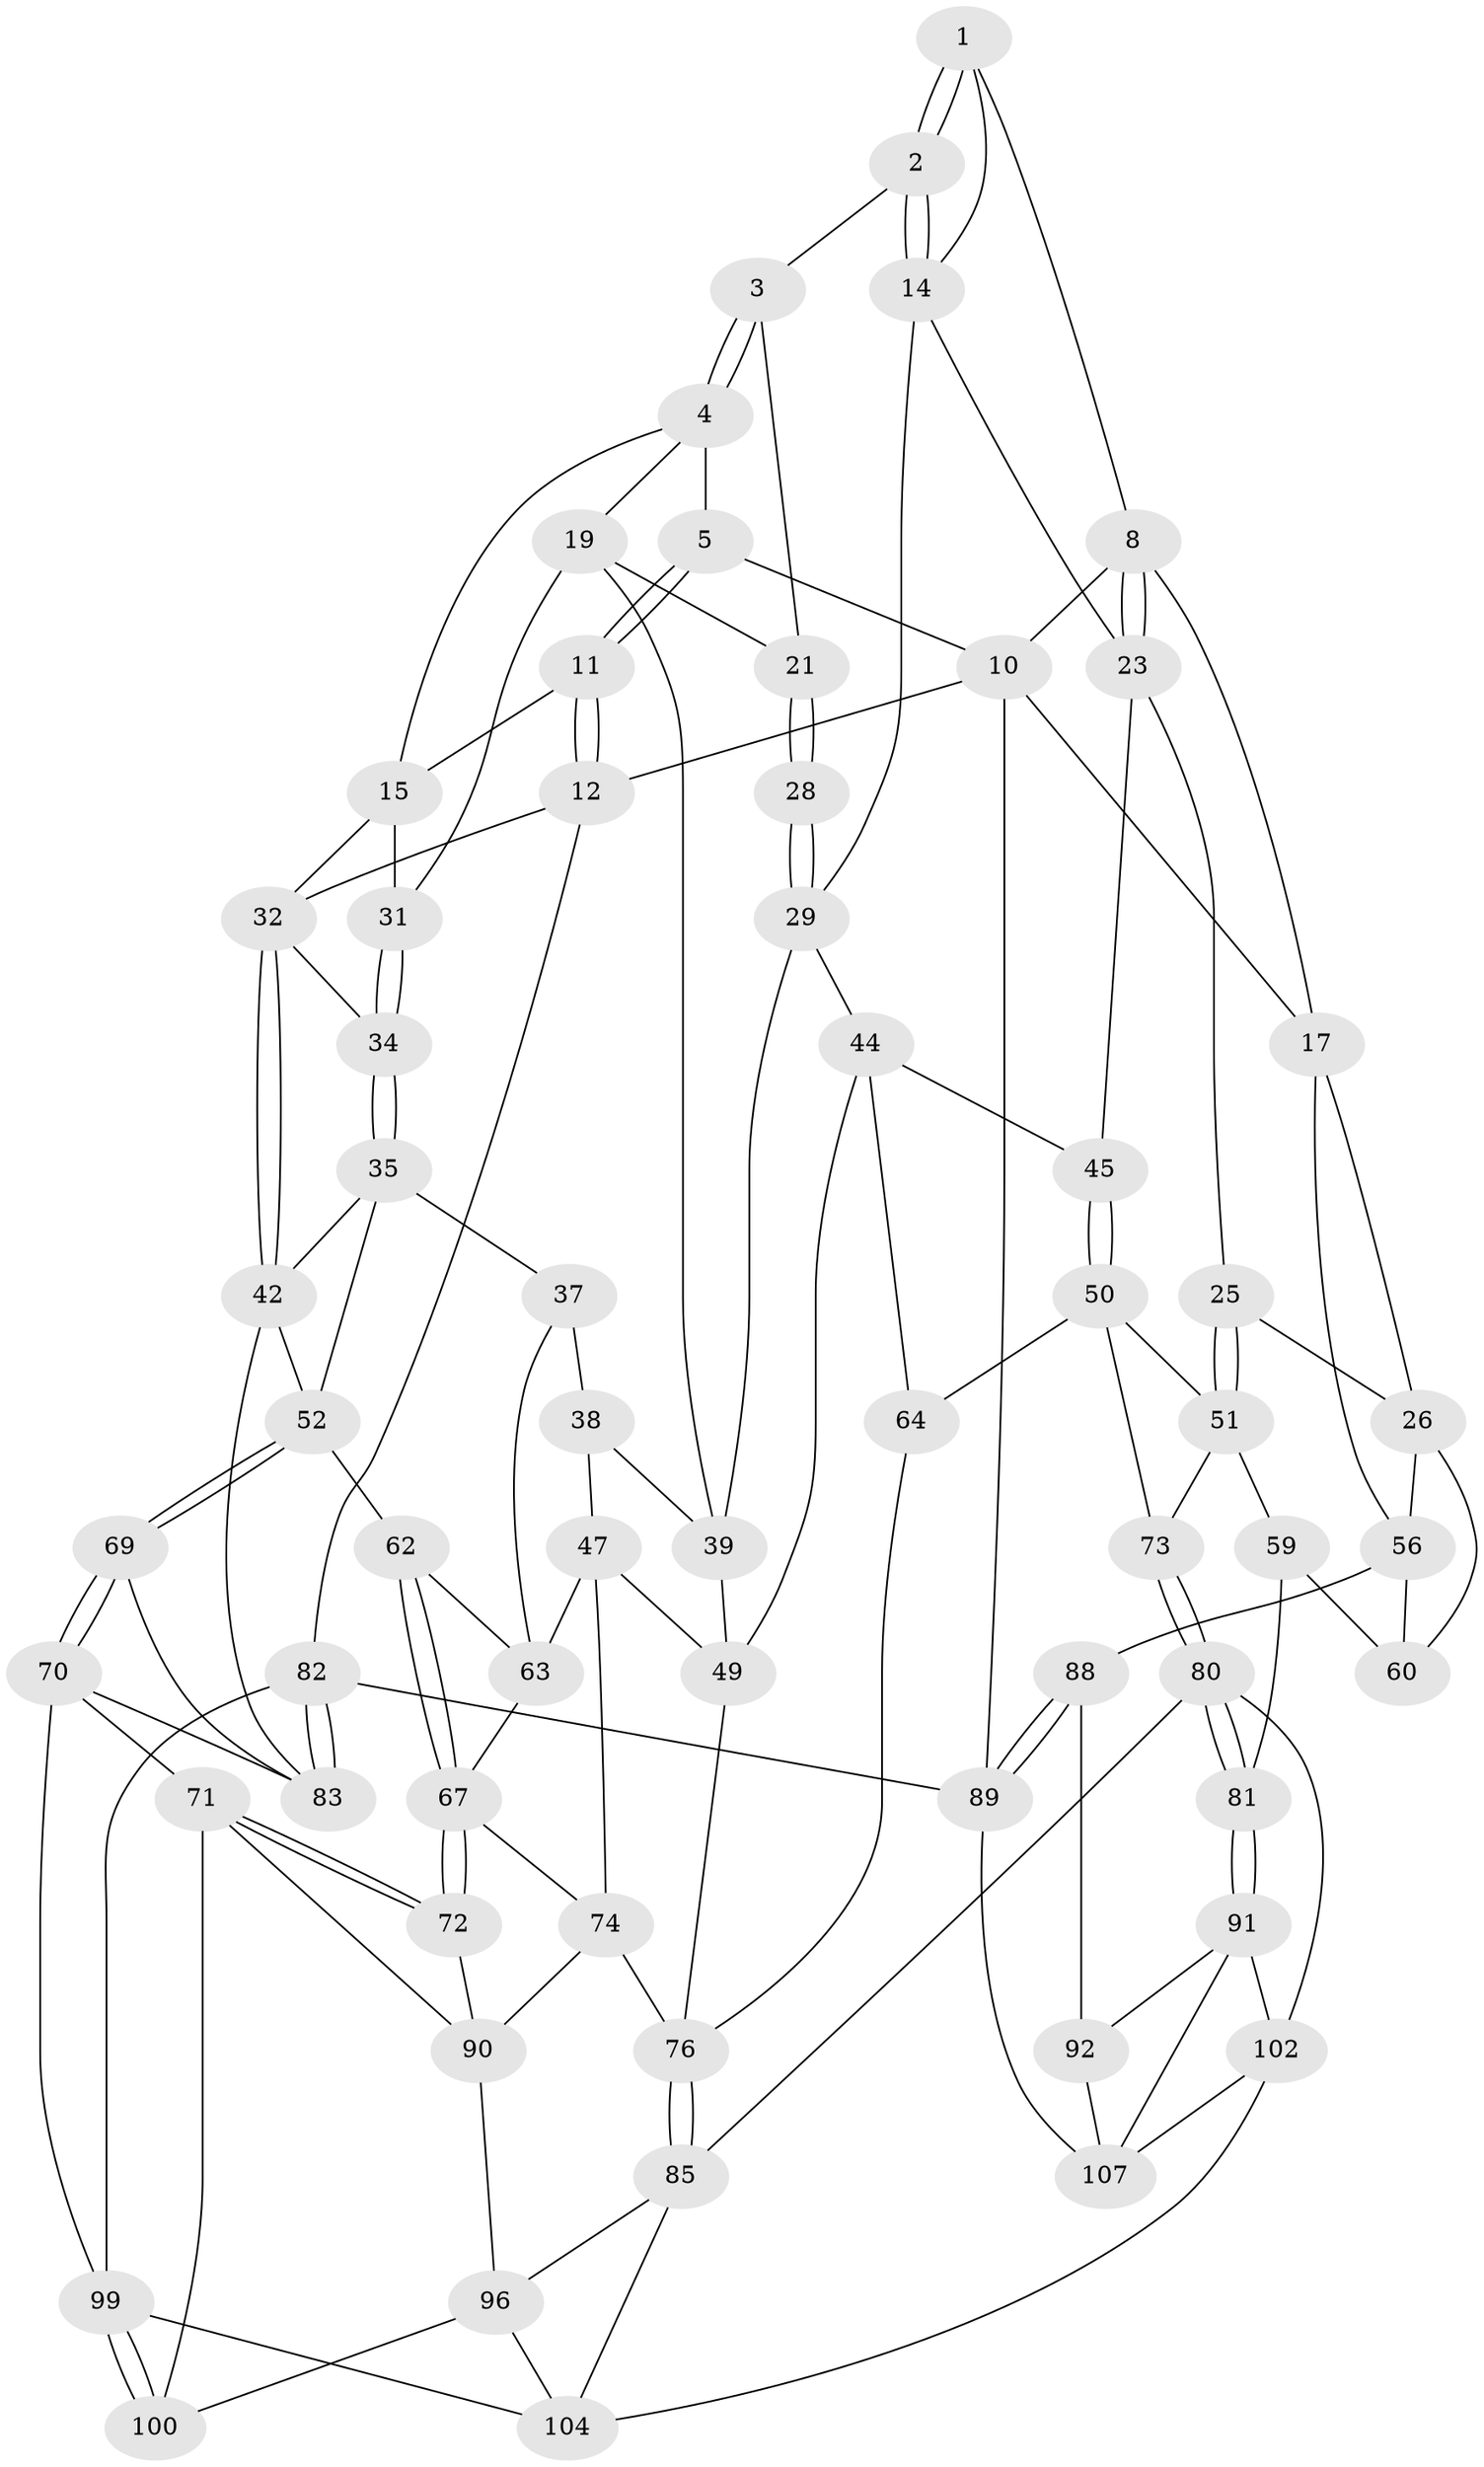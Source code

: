 // original degree distribution, {3: 0.01818181818181818, 5: 0.6, 4: 0.2, 6: 0.18181818181818182}
// Generated by graph-tools (version 1.1) at 2025/11/02/27/25 16:11:58]
// undirected, 64 vertices, 141 edges
graph export_dot {
graph [start="1"]
  node [color=gray90,style=filled];
  1 [pos="+0.27451198312788383+0",super="+7"];
  2 [pos="+0.4696378278789888+0.12128339800768505"];
  3 [pos="+0.537252231231746+0.1176728942805741"];
  4 [pos="+0.7017743726300864+0",super="+16"];
  5 [pos="+0.7286998152606888+0",super="+6"];
  8 [pos="+0.2270887135451769+0.15679901882575803",super="+9"];
  10 [pos="+0.17484957411356547+0",super="+13"];
  11 [pos="+0.9246971687709582+0"];
  12 [pos="+1+0"];
  14 [pos="+0.3735785078139108+0.18518717766617726",super="+27"];
  15 [pos="+0.8301098446013434+0.1927428952115754",super="+30"];
  17 [pos="+0+0",super="+18"];
  19 [pos="+0.6916682489062479+0.2684265947850899",super="+20"];
  21 [pos="+0.6302208503838098+0.27634473001819343",super="+22"];
  23 [pos="+0.2996141050842375+0.2976686411918289",super="+24"];
  25 [pos="+0.1684985027960815+0.35413399313120186"];
  26 [pos="+0.05748999719559817+0.34082302544345233",super="+57"];
  28 [pos="+0.4263920859865616+0.3592842030472735"];
  29 [pos="+0.41389591874568726+0.36685162431839224",super="+41"];
  31 [pos="+0.8130366205346495+0.25858986125891875"];
  32 [pos="+1+0.21563282122705904",super="+33"];
  34 [pos="+0.8439368984519696+0.38698081632989173"];
  35 [pos="+0.8338219264061332+0.426963505077771",super="+36"];
  37 [pos="+0.7636037401591367+0.4397173766099965",super="+61"];
  38 [pos="+0.6872716040509415+0.39588300937631776",super="+46"];
  39 [pos="+0.6695481654870343+0.37050630906234283",super="+40"];
  42 [pos="+1+0.5197671371399217",super="+43"];
  44 [pos="+0.41778929098834644+0.4364581570856507",super="+55"];
  45 [pos="+0.3173324819869229+0.5426159793320229"];
  47 [pos="+0.6016576011594749+0.5552757208955297",super="+48"];
  49 [pos="+0.5845479366845328+0.5571353188026625",super="+54"];
  50 [pos="+0.309575091433043+0.565109094257117",super="+65"];
  51 [pos="+0.1928970824793243+0.5012498488021785",super="+58"];
  52 [pos="+0.8921435554671581+0.610105725465345",super="+53"];
  56 [pos="+0+0.39050828091818385",super="+87"];
  59 [pos="+0.12888527741855668+0.6009153841003255",super="+78"];
  60 [pos="+0.014746197040621465+0.5289584513934962",super="+79"];
  62 [pos="+0.7738704636462739+0.5844489483532337"];
  63 [pos="+0.7191322494642969+0.5805797488735192",super="+66"];
  64 [pos="+0.334277804591127+0.5948740944779134"];
  67 [pos="+0.7503063552676545+0.7323285934589799",super="+68"];
  69 [pos="+0.9436889132644394+0.6419122035844644"];
  70 [pos="+0.8449806723049988+0.759992305782627",super="+94"];
  71 [pos="+0.8418445375583299+0.7603280963681408",super="+98"];
  72 [pos="+0.7505113460106441+0.7328172649285773"];
  73 [pos="+0.2797111528042069+0.6617954625424538"];
  74 [pos="+0.5921658008180914+0.6764328881648872",super="+75"];
  76 [pos="+0.46832984656609944+0.745338891521324",super="+77"];
  80 [pos="+0.2860851290087575+0.700587091508106",super="+86"];
  81 [pos="+0.15948331707217406+0.8136659534000452"];
  82 [pos="+1+1"];
  83 [pos="+1+1",super="+84"];
  85 [pos="+0.43640215839219526+0.7825187858994026",super="+97"];
  88 [pos="+0+0.970823226861739",super="+93"];
  89 [pos="+0+1"];
  90 [pos="+0.6706116293811861+0.7931928479792956",super="+95"];
  91 [pos="+0.1567868254758885+0.8398008850298194",super="+103"];
  92 [pos="+0.14934724047637615+0.8470909037543014",super="+106"];
  96 [pos="+0.648549890323237+0.8362516516931431",super="+101"];
  99 [pos="+0.8216159356081534+0.9478542666313777",super="+110"];
  100 [pos="+0.7699968863090223+0.8952929613530787"];
  102 [pos="+0.3740719789195608+0.8601954791439382",super="+105"];
  104 [pos="+0.5583643323504306+1",super="+109"];
  107 [pos="+0.33560432684474967+1",super="+108"];
  1 -- 2;
  1 -- 2;
  1 -- 8;
  1 -- 14;
  2 -- 3;
  2 -- 14;
  2 -- 14;
  3 -- 4;
  3 -- 4;
  3 -- 21;
  4 -- 5;
  4 -- 19;
  4 -- 15;
  5 -- 11;
  5 -- 11;
  5 -- 10;
  8 -- 23;
  8 -- 23;
  8 -- 10;
  8 -- 17;
  10 -- 89;
  10 -- 12;
  10 -- 17;
  11 -- 12;
  11 -- 12;
  11 -- 15;
  12 -- 32;
  12 -- 82;
  14 -- 29;
  14 -- 23;
  15 -- 32;
  15 -- 31;
  17 -- 56;
  17 -- 26;
  19 -- 31;
  19 -- 21;
  19 -- 39;
  21 -- 28 [weight=2];
  21 -- 28;
  23 -- 25;
  23 -- 45;
  25 -- 26;
  25 -- 51;
  25 -- 51;
  26 -- 56;
  26 -- 60;
  28 -- 29;
  28 -- 29;
  29 -- 44;
  29 -- 39;
  31 -- 34;
  31 -- 34;
  32 -- 42;
  32 -- 42;
  32 -- 34;
  34 -- 35;
  34 -- 35;
  35 -- 37;
  35 -- 52;
  35 -- 42;
  37 -- 38 [weight=2];
  37 -- 63;
  38 -- 39;
  38 -- 47;
  39 -- 49;
  42 -- 83;
  42 -- 52;
  44 -- 45;
  44 -- 64;
  44 -- 49;
  45 -- 50;
  45 -- 50;
  47 -- 63;
  47 -- 49;
  47 -- 74;
  49 -- 76;
  50 -- 51;
  50 -- 64;
  50 -- 73;
  51 -- 73;
  51 -- 59;
  52 -- 69;
  52 -- 69;
  52 -- 62;
  56 -- 88;
  56 -- 60;
  59 -- 60 [weight=2];
  59 -- 81;
  62 -- 63;
  62 -- 67;
  62 -- 67;
  63 -- 67;
  64 -- 76;
  67 -- 72;
  67 -- 72;
  67 -- 74;
  69 -- 70;
  69 -- 70;
  69 -- 83;
  70 -- 71;
  70 -- 99;
  70 -- 83;
  71 -- 72;
  71 -- 72;
  71 -- 100;
  71 -- 90;
  72 -- 90;
  73 -- 80;
  73 -- 80;
  74 -- 76;
  74 -- 90;
  76 -- 85;
  76 -- 85;
  80 -- 81;
  80 -- 81;
  80 -- 85;
  80 -- 102;
  81 -- 91;
  81 -- 91;
  82 -- 83;
  82 -- 83;
  82 -- 89;
  82 -- 99;
  85 -- 96;
  85 -- 104;
  88 -- 89;
  88 -- 89;
  88 -- 92 [weight=2];
  89 -- 107;
  90 -- 96;
  91 -- 92;
  91 -- 107;
  91 -- 102;
  92 -- 107;
  96 -- 100;
  96 -- 104;
  99 -- 100;
  99 -- 100;
  99 -- 104;
  102 -- 104;
  102 -- 107;
}
